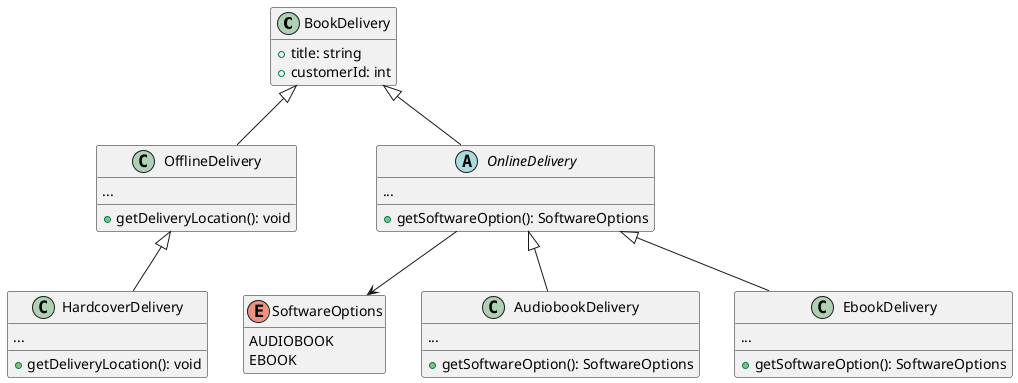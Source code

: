 @startuml

class BookDelivery {
    + title: string
    + customerId: int
}

hide empty members
enum SoftwareOptions {
    AUDIOBOOK
    EBOOK
}

class OfflineDelivery extends BookDelivery {
    ...
    + getDeliveryLocation(): void
}

abstract class OnlineDelivery extends BookDelivery {
    ...
    + getSoftwareOption(): SoftwareOptions
}


class HardcoverDelivery extends OfflineDelivery {
    ...
    + getDeliveryLocation(): void
}


OnlineDelivery --> SoftwareOptions

class AudiobookDelivery extends OnlineDelivery {
    ...
    + getSoftwareOption(): SoftwareOptions
}

class EbookDelivery extends OnlineDelivery {
    ...
    + getSoftwareOption(): SoftwareOptions
}

@enduml